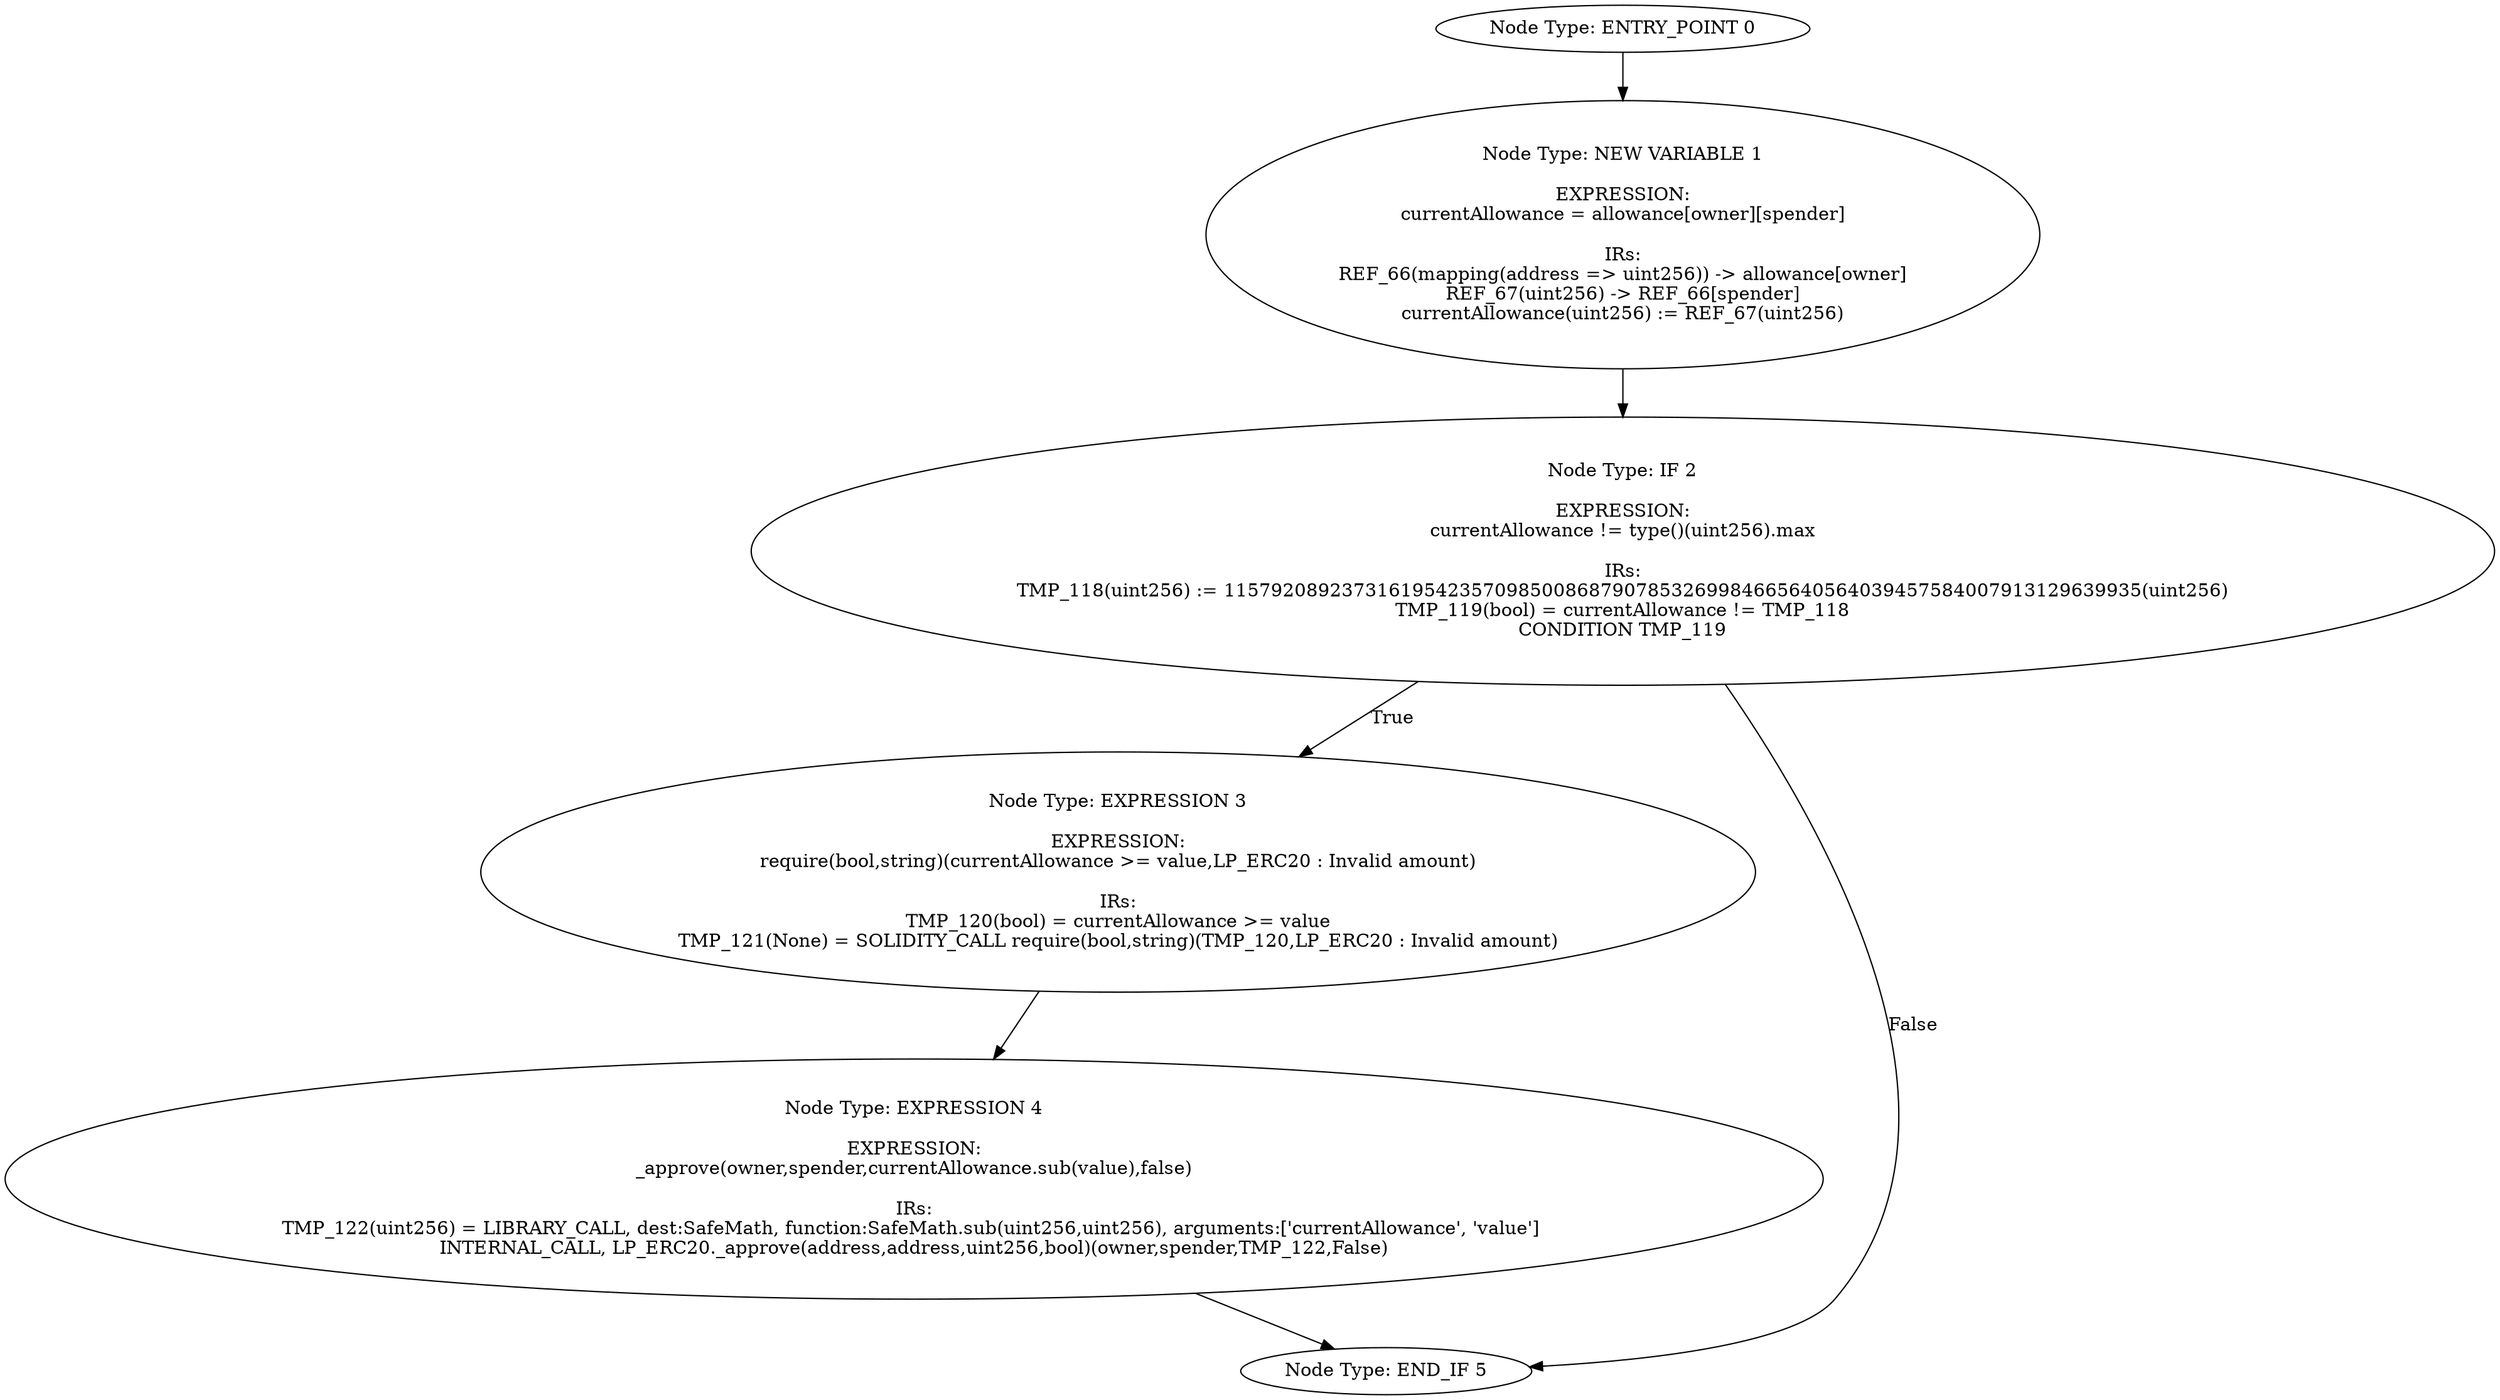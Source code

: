 digraph{
0[label="Node Type: ENTRY_POINT 0
"];
0->1;
1[label="Node Type: NEW VARIABLE 1

EXPRESSION:
currentAllowance = allowance[owner][spender]

IRs:
REF_66(mapping(address => uint256)) -> allowance[owner]
REF_67(uint256) -> REF_66[spender]
currentAllowance(uint256) := REF_67(uint256)"];
1->2;
2[label="Node Type: IF 2

EXPRESSION:
currentAllowance != type()(uint256).max

IRs:
TMP_118(uint256) := 115792089237316195423570985008687907853269984665640564039457584007913129639935(uint256)
TMP_119(bool) = currentAllowance != TMP_118
CONDITION TMP_119"];
2->3[label="True"];
2->5[label="False"];
3[label="Node Type: EXPRESSION 3

EXPRESSION:
require(bool,string)(currentAllowance >= value,LP_ERC20 : Invalid amount)

IRs:
TMP_120(bool) = currentAllowance >= value
TMP_121(None) = SOLIDITY_CALL require(bool,string)(TMP_120,LP_ERC20 : Invalid amount)"];
3->4;
4[label="Node Type: EXPRESSION 4

EXPRESSION:
_approve(owner,spender,currentAllowance.sub(value),false)

IRs:
TMP_122(uint256) = LIBRARY_CALL, dest:SafeMath, function:SafeMath.sub(uint256,uint256), arguments:['currentAllowance', 'value'] 
INTERNAL_CALL, LP_ERC20._approve(address,address,uint256,bool)(owner,spender,TMP_122,False)"];
4->5;
5[label="Node Type: END_IF 5
"];
}
